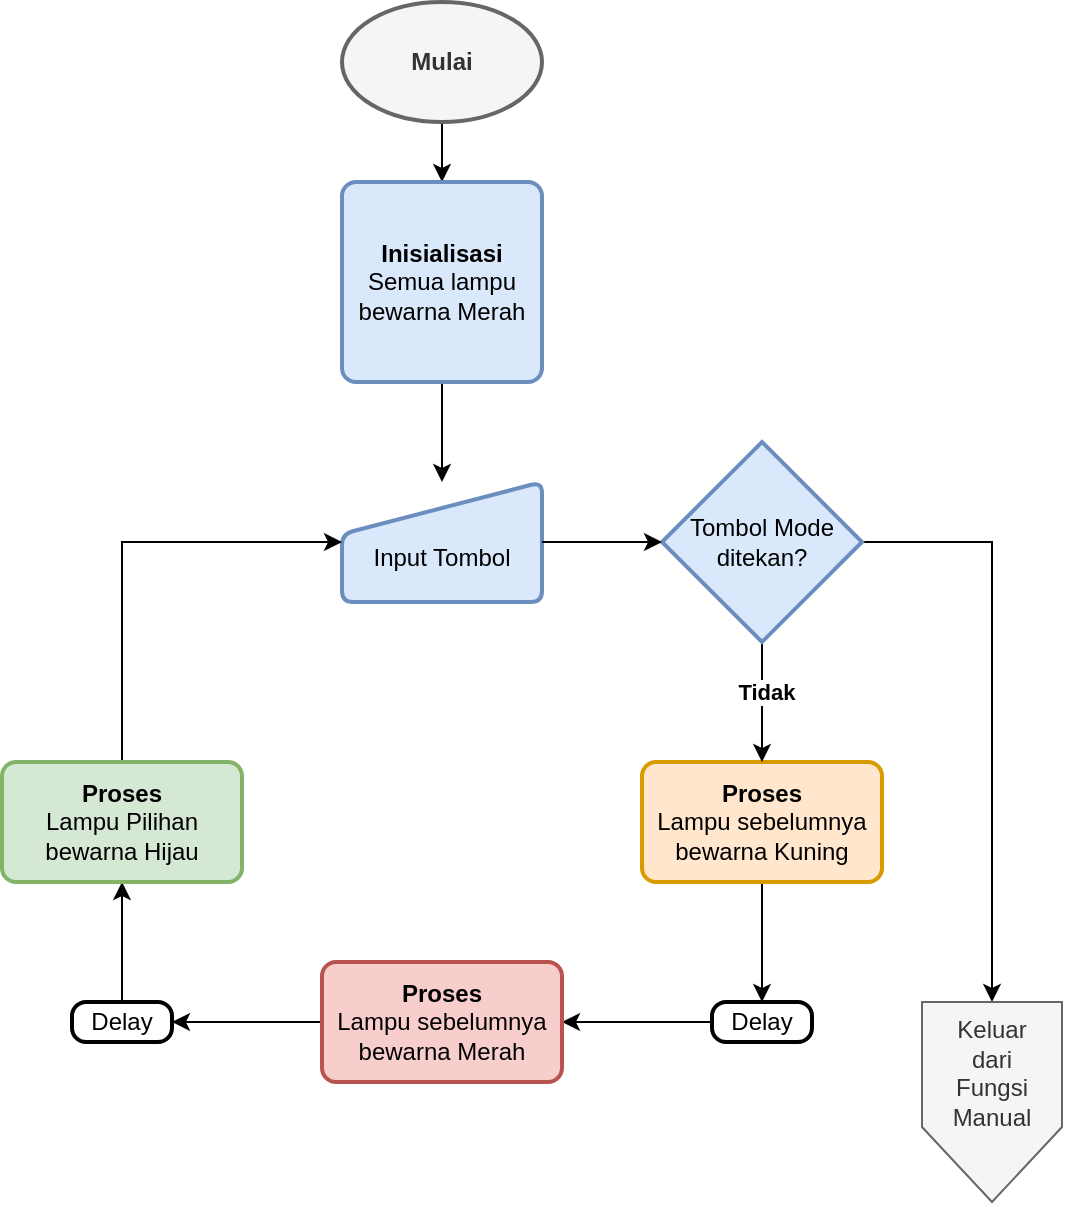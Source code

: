 <mxfile version="24.3.1" type="github">
  <diagram name="Page-1" id="RWq5tlv6KhhAK4Pza8mO">
    <mxGraphModel dx="880" dy="454" grid="1" gridSize="10" guides="1" tooltips="1" connect="1" arrows="1" fold="1" page="1" pageScale="1" pageWidth="850" pageHeight="1100" math="0" shadow="0">
      <root>
        <mxCell id="0" />
        <mxCell id="1" parent="0" />
        <mxCell id="KTKbgiwWAz-cd3F3gUqR-12" value="" style="edgeStyle=orthogonalEdgeStyle;rounded=0;orthogonalLoop=1;jettySize=auto;html=1;" parent="1" source="KTKbgiwWAz-cd3F3gUqR-1" target="KTKbgiwWAz-cd3F3gUqR-2" edge="1">
          <mxGeometry relative="1" as="geometry" />
        </mxCell>
        <mxCell id="KTKbgiwWAz-cd3F3gUqR-1" value="&lt;b&gt;Mulai&lt;/b&gt;" style="strokeWidth=2;html=1;shape=mxgraph.flowchart.start_1;whiteSpace=wrap;fillColor=#f5f5f5;fontColor=#333333;strokeColor=#666666;" parent="1" vertex="1">
          <mxGeometry x="390" y="140" width="100" height="60" as="geometry" />
        </mxCell>
        <mxCell id="KTKbgiwWAz-cd3F3gUqR-15" style="edgeStyle=orthogonalEdgeStyle;rounded=0;orthogonalLoop=1;jettySize=auto;html=1;exitX=0.5;exitY=1;exitDx=0;exitDy=0;entryX=0.5;entryY=0;entryDx=0;entryDy=0;" parent="1" source="KTKbgiwWAz-cd3F3gUqR-2" target="KTKbgiwWAz-cd3F3gUqR-3" edge="1">
          <mxGeometry relative="1" as="geometry" />
        </mxCell>
        <mxCell id="KTKbgiwWAz-cd3F3gUqR-2" value="&lt;b&gt;Inisialisasi&lt;/b&gt;&lt;br&gt;Semua lampu bewarna Merah" style="rounded=1;whiteSpace=wrap;html=1;absoluteArcSize=1;arcSize=14;strokeWidth=2;fillColor=#dae8fc;strokeColor=#6c8ebf;" parent="1" vertex="1">
          <mxGeometry x="390" y="230" width="100" height="100" as="geometry" />
        </mxCell>
        <mxCell id="KTKbgiwWAz-cd3F3gUqR-3" value="&lt;br&gt;Input Tombol" style="html=1;strokeWidth=2;shape=manualInput;whiteSpace=wrap;rounded=1;size=26;arcSize=11;fillColor=#dae8fc;strokeColor=#6c8ebf;" parent="1" vertex="1">
          <mxGeometry x="390" y="380" width="100" height="60" as="geometry" />
        </mxCell>
        <mxCell id="KTKbgiwWAz-cd3F3gUqR-16" style="edgeStyle=orthogonalEdgeStyle;rounded=0;orthogonalLoop=1;jettySize=auto;html=1;exitX=0.5;exitY=1;exitDx=0;exitDy=0;entryX=0.5;entryY=0;entryDx=0;entryDy=0;" parent="1" source="KTKbgiwWAz-cd3F3gUqR-4" target="KTKbgiwWAz-cd3F3gUqR-6" edge="1">
          <mxGeometry relative="1" as="geometry" />
        </mxCell>
        <mxCell id="KTKbgiwWAz-cd3F3gUqR-4" value="&lt;b&gt;Proses&lt;/b&gt;&lt;br&gt;Lampu sebelumnya bewarna Kuning" style="rounded=1;whiteSpace=wrap;html=1;absoluteArcSize=1;arcSize=14;strokeWidth=2;fillColor=#ffe6cc;strokeColor=#d79b00;" parent="1" vertex="1">
          <mxGeometry x="540" y="520" width="120" height="60" as="geometry" />
        </mxCell>
        <mxCell id="KTKbgiwWAz-cd3F3gUqR-17" style="edgeStyle=orthogonalEdgeStyle;rounded=0;orthogonalLoop=1;jettySize=auto;html=1;exitX=0;exitY=0.5;exitDx=0;exitDy=0;entryX=1;entryY=0.5;entryDx=0;entryDy=0;" parent="1" source="KTKbgiwWAz-cd3F3gUqR-6" target="KTKbgiwWAz-cd3F3gUqR-9" edge="1">
          <mxGeometry relative="1" as="geometry" />
        </mxCell>
        <mxCell id="KTKbgiwWAz-cd3F3gUqR-6" value="Delay" style="rounded=1;whiteSpace=wrap;html=1;absoluteArcSize=1;arcSize=14;strokeWidth=2;" parent="1" vertex="1">
          <mxGeometry x="575" y="640" width="50" height="20" as="geometry" />
        </mxCell>
        <mxCell id="KTKbgiwWAz-cd3F3gUqR-18" style="edgeStyle=orthogonalEdgeStyle;rounded=0;orthogonalLoop=1;jettySize=auto;html=1;exitX=0;exitY=0.5;exitDx=0;exitDy=0;entryX=1;entryY=0.5;entryDx=0;entryDy=0;" parent="1" source="KTKbgiwWAz-cd3F3gUqR-9" target="KTKbgiwWAz-cd3F3gUqR-10" edge="1">
          <mxGeometry relative="1" as="geometry" />
        </mxCell>
        <mxCell id="KTKbgiwWAz-cd3F3gUqR-9" value="&lt;b&gt;Proses&lt;/b&gt;&lt;br&gt;Lampu sebelumnya bewarna Merah" style="rounded=1;whiteSpace=wrap;html=1;absoluteArcSize=1;arcSize=14;strokeWidth=2;fillColor=#f8cecc;strokeColor=#b85450;" parent="1" vertex="1">
          <mxGeometry x="380" y="620" width="120" height="60" as="geometry" />
        </mxCell>
        <mxCell id="KTKbgiwWAz-cd3F3gUqR-19" style="edgeStyle=orthogonalEdgeStyle;rounded=0;orthogonalLoop=1;jettySize=auto;html=1;exitX=0.5;exitY=0;exitDx=0;exitDy=0;entryX=0.5;entryY=1;entryDx=0;entryDy=0;" parent="1" source="KTKbgiwWAz-cd3F3gUqR-10" target="KTKbgiwWAz-cd3F3gUqR-11" edge="1">
          <mxGeometry relative="1" as="geometry" />
        </mxCell>
        <mxCell id="KTKbgiwWAz-cd3F3gUqR-10" value="Delay" style="rounded=1;whiteSpace=wrap;html=1;absoluteArcSize=1;arcSize=14;strokeWidth=2;" parent="1" vertex="1">
          <mxGeometry x="255" y="640" width="50" height="20" as="geometry" />
        </mxCell>
        <mxCell id="KTKbgiwWAz-cd3F3gUqR-20" style="edgeStyle=orthogonalEdgeStyle;rounded=0;orthogonalLoop=1;jettySize=auto;html=1;exitX=0.5;exitY=0;exitDx=0;exitDy=0;entryX=0;entryY=0.5;entryDx=0;entryDy=0;" parent="1" source="KTKbgiwWAz-cd3F3gUqR-11" target="KTKbgiwWAz-cd3F3gUqR-3" edge="1">
          <mxGeometry relative="1" as="geometry" />
        </mxCell>
        <mxCell id="KTKbgiwWAz-cd3F3gUqR-11" value="&lt;b&gt;Proses&lt;/b&gt;&lt;br&gt;Lampu Pilihan bewarna Hijau" style="rounded=1;whiteSpace=wrap;html=1;absoluteArcSize=1;arcSize=14;strokeWidth=2;fillColor=#d5e8d4;strokeColor=#82b366;" parent="1" vertex="1">
          <mxGeometry x="220" y="520" width="120" height="60" as="geometry" />
        </mxCell>
        <mxCell id="36JaZwjAJyENyvgttJN6-3" style="edgeStyle=orthogonalEdgeStyle;rounded=0;orthogonalLoop=1;jettySize=auto;html=1;exitX=0.5;exitY=1;exitDx=0;exitDy=0;exitPerimeter=0;entryX=0.5;entryY=0;entryDx=0;entryDy=0;" edge="1" parent="1" source="36JaZwjAJyENyvgttJN6-1" target="KTKbgiwWAz-cd3F3gUqR-4">
          <mxGeometry relative="1" as="geometry" />
        </mxCell>
        <mxCell id="36JaZwjAJyENyvgttJN6-4" value="&lt;b&gt;Tidak&lt;/b&gt;" style="edgeLabel;html=1;align=center;verticalAlign=middle;resizable=0;points=[];" vertex="1" connectable="0" parent="36JaZwjAJyENyvgttJN6-3">
          <mxGeometry x="-0.167" y="2" relative="1" as="geometry">
            <mxPoint as="offset" />
          </mxGeometry>
        </mxCell>
        <mxCell id="36JaZwjAJyENyvgttJN6-11" style="edgeStyle=orthogonalEdgeStyle;rounded=0;orthogonalLoop=1;jettySize=auto;html=1;exitX=1;exitY=0.5;exitDx=0;exitDy=0;exitPerimeter=0;entryX=0.5;entryY=0;entryDx=0;entryDy=0;" edge="1" parent="1" source="36JaZwjAJyENyvgttJN6-1" target="36JaZwjAJyENyvgttJN6-10">
          <mxGeometry relative="1" as="geometry" />
        </mxCell>
        <mxCell id="36JaZwjAJyENyvgttJN6-1" value="Tombol Mode ditekan?" style="strokeWidth=2;html=1;shape=mxgraph.flowchart.decision;whiteSpace=wrap;fillColor=#dae8fc;strokeColor=#6c8ebf;" vertex="1" parent="1">
          <mxGeometry x="550" y="360" width="100" height="100" as="geometry" />
        </mxCell>
        <mxCell id="36JaZwjAJyENyvgttJN6-2" style="edgeStyle=orthogonalEdgeStyle;rounded=0;orthogonalLoop=1;jettySize=auto;html=1;exitX=1;exitY=0.5;exitDx=0;exitDy=0;entryX=0;entryY=0.5;entryDx=0;entryDy=0;entryPerimeter=0;" edge="1" parent="1" source="KTKbgiwWAz-cd3F3gUqR-3" target="36JaZwjAJyENyvgttJN6-1">
          <mxGeometry relative="1" as="geometry" />
        </mxCell>
        <mxCell id="36JaZwjAJyENyvgttJN6-10" value="Keluar&lt;br&gt;dari&lt;br&gt;Fungsi Manual&lt;br&gt;&lt;div&gt;&lt;br&gt;&lt;/div&gt;&lt;div&gt;&lt;br&gt;&lt;/div&gt;" style="shape=offPageConnector;whiteSpace=wrap;html=1;fillColor=#f5f5f5;fontColor=#333333;strokeColor=#666666;" vertex="1" parent="1">
          <mxGeometry x="680" y="640" width="70" height="100" as="geometry" />
        </mxCell>
      </root>
    </mxGraphModel>
  </diagram>
</mxfile>
